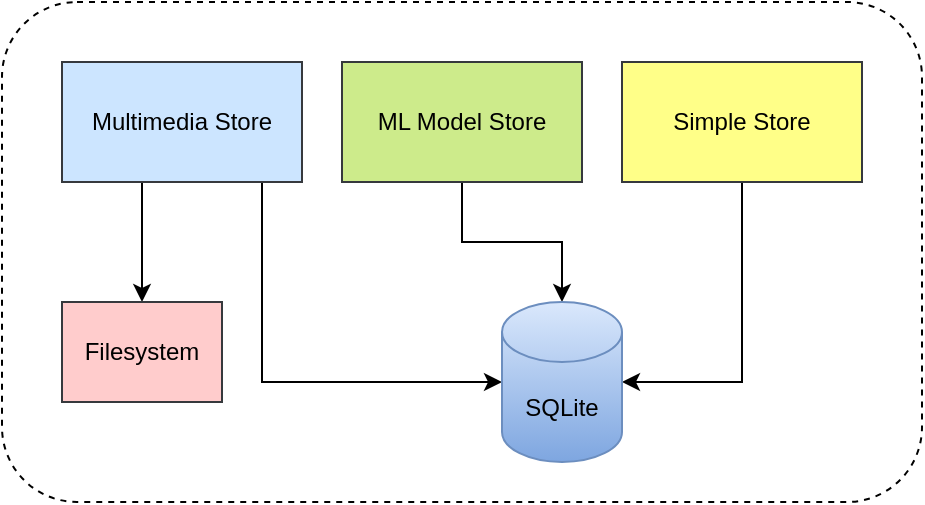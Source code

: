 <mxfile>
    <diagram id="RBL7ahtTK5OFCMiRZrs7" name="components">
        <mxGraphModel dx="1344" dy="636" grid="1" gridSize="10" guides="1" tooltips="1" connect="1" arrows="1" fold="1" page="1" pageScale="1" pageWidth="850" pageHeight="1100" math="0" shadow="0">
            <root>
                <mxCell id="0"/>
                <mxCell id="1" parent="0"/>
                <mxCell id="16" value="" style="rounded=1;whiteSpace=wrap;html=1;fillColor=none;dashed=1;" parent="1" vertex="1">
                    <mxGeometry x="130" y="170" width="460" height="250" as="geometry"/>
                </mxCell>
                <mxCell id="10" style="edgeStyle=orthogonalEdgeStyle;rounded=0;orthogonalLoop=1;jettySize=auto;html=1;entryX=0;entryY=0.5;entryDx=0;entryDy=0;entryPerimeter=0;" parent="1" source="2" target="5" edge="1">
                    <mxGeometry relative="1" as="geometry">
                        <Array as="points">
                            <mxPoint x="260" y="360"/>
                        </Array>
                    </mxGeometry>
                </mxCell>
                <mxCell id="15" style="edgeStyle=orthogonalEdgeStyle;rounded=0;orthogonalLoop=1;jettySize=auto;html=1;entryX=0.5;entryY=0;entryDx=0;entryDy=0;" parent="1" source="2" target="13" edge="1">
                    <mxGeometry relative="1" as="geometry">
                        <Array as="points">
                            <mxPoint x="200" y="270"/>
                            <mxPoint x="200" y="270"/>
                        </Array>
                    </mxGeometry>
                </mxCell>
                <mxCell id="2" value="&lt;font color=&quot;#000000&quot;&gt;Multimedia Store&lt;/font&gt;" style="rounded=0;whiteSpace=wrap;html=1;fillColor=#cce5ff;strokeColor=#36393d;" parent="1" vertex="1">
                    <mxGeometry x="160" y="200" width="120" height="60" as="geometry"/>
                </mxCell>
                <mxCell id="8" style="edgeStyle=orthogonalEdgeStyle;rounded=0;orthogonalLoop=1;jettySize=auto;html=1;" parent="1" source="3" target="5" edge="1">
                    <mxGeometry relative="1" as="geometry"/>
                </mxCell>
                <mxCell id="3" value="&lt;font color=&quot;#000000&quot;&gt;ML Model Store&lt;/font&gt;" style="rounded=0;whiteSpace=wrap;html=1;fillColor=#cdeb8b;strokeColor=#36393d;" parent="1" vertex="1">
                    <mxGeometry x="300" y="200" width="120" height="60" as="geometry"/>
                </mxCell>
                <mxCell id="9" style="edgeStyle=orthogonalEdgeStyle;rounded=0;orthogonalLoop=1;jettySize=auto;html=1;entryX=1;entryY=0.5;entryDx=0;entryDy=0;entryPerimeter=0;" parent="1" source="4" target="5" edge="1">
                    <mxGeometry relative="1" as="geometry">
                        <Array as="points">
                            <mxPoint x="500" y="360"/>
                        </Array>
                    </mxGeometry>
                </mxCell>
                <mxCell id="4" value="&lt;font color=&quot;#000000&quot;&gt;Simple Store&lt;/font&gt;" style="rounded=0;whiteSpace=wrap;html=1;fillColor=#ffff88;strokeColor=#36393d;" parent="1" vertex="1">
                    <mxGeometry x="440" y="200" width="120" height="60" as="geometry"/>
                </mxCell>
                <mxCell id="5" value="&lt;font color=&quot;#000000&quot;&gt;SQLite&lt;/font&gt;" style="shape=cylinder3;whiteSpace=wrap;html=1;boundedLbl=1;backgroundOutline=1;size=15;gradientColor=#7ea6e0;fillColor=#dae8fc;strokeColor=#6c8ebf;" parent="1" vertex="1">
                    <mxGeometry x="380" y="320" width="60" height="80" as="geometry"/>
                </mxCell>
                <mxCell id="13" value="&lt;font color=&quot;#000000&quot;&gt;Filesystem&lt;/font&gt;" style="rounded=0;whiteSpace=wrap;html=1;fillColor=#ffcccc;strokeColor=#36393d;" parent="1" vertex="1">
                    <mxGeometry x="160" y="320" width="80" height="50" as="geometry"/>
                </mxCell>
            </root>
        </mxGraphModel>
    </diagram>
    <diagram id="eNiM2fhLtUcQI9xbktyq" name="directory">
        <mxGraphModel dx="1344" dy="636" grid="1" gridSize="10" guides="1" tooltips="1" connect="1" arrows="1" fold="1" page="1" pageScale="1" pageWidth="850" pageHeight="1100" math="0" shadow="0">
            <root>
                <mxCell id="2groxXXuJNxLNuPJC8Hw-0"/>
                <mxCell id="2groxXXuJNxLNuPJC8Hw-1" parent="2groxXXuJNxLNuPJC8Hw-0"/>
                <mxCell id="mBDDNl0JVa24X_oHit94-0" value="" style="rounded=0;whiteSpace=wrap;html=1;fillColor=none;" parent="2groxXXuJNxLNuPJC8Hw-1" vertex="1">
                    <mxGeometry x="120" y="260" width="260" height="80" as="geometry"/>
                </mxCell>
                <mxCell id="mBDDNl0JVa24X_oHit94-14" value="" style="shape=table;html=1;whiteSpace=wrap;startSize=0;container=1;collapsible=0;childLayout=tableLayout;fillColor=#ffff88;strokeColor=#36393d;" parent="2groxXXuJNxLNuPJC8Hw-1" vertex="1">
                    <mxGeometry x="400" y="120" width="120" height="80" as="geometry"/>
                </mxCell>
                <mxCell id="mBDDNl0JVa24X_oHit94-15" value="" style="shape=partialRectangle;html=1;whiteSpace=wrap;collapsible=0;dropTarget=0;pointerEvents=0;fillColor=none;top=0;left=0;bottom=0;right=0;points=[[0,0.5],[1,0.5]];portConstraint=eastwest;" parent="mBDDNl0JVa24X_oHit94-14" vertex="1">
                    <mxGeometry width="120" height="29" as="geometry"/>
                </mxCell>
                <mxCell id="mBDDNl0JVa24X_oHit94-16" value="" style="shape=partialRectangle;html=1;whiteSpace=wrap;connectable=0;fillColor=none;top=0;left=0;bottom=0;right=0;overflow=hidden;" parent="mBDDNl0JVa24X_oHit94-15" vertex="1">
                    <mxGeometry width="40" height="29" as="geometry"/>
                </mxCell>
                <mxCell id="mBDDNl0JVa24X_oHit94-17" value="" style="shape=partialRectangle;html=1;whiteSpace=wrap;connectable=0;fillColor=none;top=0;left=0;bottom=0;right=0;overflow=hidden;" parent="mBDDNl0JVa24X_oHit94-15" vertex="1">
                    <mxGeometry x="40" width="40" height="29" as="geometry"/>
                </mxCell>
                <mxCell id="mBDDNl0JVa24X_oHit94-18" value="" style="shape=partialRectangle;html=1;whiteSpace=wrap;connectable=0;fillColor=none;top=0;left=0;bottom=0;right=0;overflow=hidden;" parent="mBDDNl0JVa24X_oHit94-15" vertex="1">
                    <mxGeometry x="80" width="40" height="29" as="geometry"/>
                </mxCell>
                <mxCell id="mBDDNl0JVa24X_oHit94-19" value="" style="shape=partialRectangle;html=1;whiteSpace=wrap;collapsible=0;dropTarget=0;pointerEvents=0;fillColor=none;top=0;left=0;bottom=0;right=0;points=[[0,0.5],[1,0.5]];portConstraint=eastwest;" parent="mBDDNl0JVa24X_oHit94-14" vertex="1">
                    <mxGeometry y="29" width="120" height="25" as="geometry"/>
                </mxCell>
                <mxCell id="mBDDNl0JVa24X_oHit94-20" value="" style="shape=partialRectangle;html=1;whiteSpace=wrap;connectable=0;fillColor=none;top=0;left=0;bottom=0;right=0;overflow=hidden;" parent="mBDDNl0JVa24X_oHit94-19" vertex="1">
                    <mxGeometry width="40" height="25" as="geometry"/>
                </mxCell>
                <mxCell id="mBDDNl0JVa24X_oHit94-21" value="" style="shape=partialRectangle;html=1;whiteSpace=wrap;connectable=0;fillColor=none;top=0;left=0;bottom=0;right=0;overflow=hidden;" parent="mBDDNl0JVa24X_oHit94-19" vertex="1">
                    <mxGeometry x="40" width="40" height="25" as="geometry"/>
                </mxCell>
                <mxCell id="mBDDNl0JVa24X_oHit94-22" value="" style="shape=partialRectangle;html=1;whiteSpace=wrap;connectable=0;fillColor=none;top=0;left=0;bottom=0;right=0;overflow=hidden;" parent="mBDDNl0JVa24X_oHit94-19" vertex="1">
                    <mxGeometry x="80" width="40" height="25" as="geometry"/>
                </mxCell>
                <mxCell id="mBDDNl0JVa24X_oHit94-23" value="" style="shape=partialRectangle;html=1;whiteSpace=wrap;collapsible=0;dropTarget=0;pointerEvents=0;fillColor=none;top=0;left=0;bottom=0;right=0;points=[[0,0.5],[1,0.5]];portConstraint=eastwest;" parent="mBDDNl0JVa24X_oHit94-14" vertex="1">
                    <mxGeometry y="54" width="120" height="26" as="geometry"/>
                </mxCell>
                <mxCell id="mBDDNl0JVa24X_oHit94-24" value="" style="shape=partialRectangle;html=1;whiteSpace=wrap;connectable=0;fillColor=none;top=0;left=0;bottom=0;right=0;overflow=hidden;" parent="mBDDNl0JVa24X_oHit94-23" vertex="1">
                    <mxGeometry width="40" height="26" as="geometry"/>
                </mxCell>
                <mxCell id="mBDDNl0JVa24X_oHit94-25" value="" style="shape=partialRectangle;html=1;whiteSpace=wrap;connectable=0;fillColor=none;top=0;left=0;bottom=0;right=0;overflow=hidden;" parent="mBDDNl0JVa24X_oHit94-23" vertex="1">
                    <mxGeometry x="40" width="40" height="26" as="geometry"/>
                </mxCell>
                <mxCell id="mBDDNl0JVa24X_oHit94-26" value="" style="shape=partialRectangle;html=1;whiteSpace=wrap;connectable=0;fillColor=none;top=0;left=0;bottom=0;right=0;overflow=hidden;" parent="mBDDNl0JVa24X_oHit94-23" vertex="1">
                    <mxGeometry x="80" width="40" height="26" as="geometry"/>
                </mxCell>
                <mxCell id="t_twymNoIQDlfVmG9XOC-0" value="multimedia" style="shape=table;startSize=30;container=1;collapsible=0;childLayout=tableLayout;fontStyle=1;align=center;" parent="2groxXXuJNxLNuPJC8Hw-1" vertex="1">
                    <mxGeometry x="240" y="130" width="120" height="80" as="geometry"/>
                </mxCell>
                <mxCell id="t_twymNoIQDlfVmG9XOC-1" value="" style="shape=partialRectangle;html=1;whiteSpace=wrap;collapsible=0;dropTarget=0;pointerEvents=0;fillColor=none;top=0;left=0;bottom=0;right=0;points=[[0,0.5],[1,0.5]];portConstraint=eastwest;" parent="t_twymNoIQDlfVmG9XOC-0" vertex="1">
                    <mxGeometry y="30" width="120" height="17" as="geometry"/>
                </mxCell>
                <mxCell id="t_twymNoIQDlfVmG9XOC-2" value="" style="shape=partialRectangle;html=1;whiteSpace=wrap;connectable=0;fillColor=none;top=0;left=0;bottom=0;right=0;overflow=hidden;" parent="t_twymNoIQDlfVmG9XOC-1" vertex="1">
                    <mxGeometry width="40" height="17" as="geometry"/>
                </mxCell>
                <mxCell id="t_twymNoIQDlfVmG9XOC-3" value="" style="shape=partialRectangle;html=1;whiteSpace=wrap;connectable=0;fillColor=none;top=0;left=0;bottom=0;right=0;overflow=hidden;" parent="t_twymNoIQDlfVmG9XOC-1" vertex="1">
                    <mxGeometry x="40" width="40" height="17" as="geometry"/>
                </mxCell>
                <mxCell id="t_twymNoIQDlfVmG9XOC-4" value="" style="shape=partialRectangle;html=1;whiteSpace=wrap;connectable=0;fillColor=none;top=0;left=0;bottom=0;right=0;overflow=hidden;" parent="t_twymNoIQDlfVmG9XOC-1" vertex="1">
                    <mxGeometry x="80" width="40" height="17" as="geometry"/>
                </mxCell>
                <mxCell id="t_twymNoIQDlfVmG9XOC-5" value="" style="shape=partialRectangle;html=1;whiteSpace=wrap;collapsible=0;dropTarget=0;pointerEvents=0;fillColor=none;top=0;left=0;bottom=0;right=0;points=[[0,0.5],[1,0.5]];portConstraint=eastwest;" parent="t_twymNoIQDlfVmG9XOC-0" vertex="1">
                    <mxGeometry y="47" width="120" height="16" as="geometry"/>
                </mxCell>
                <mxCell id="t_twymNoIQDlfVmG9XOC-6" value="" style="shape=partialRectangle;html=1;whiteSpace=wrap;connectable=0;fillColor=none;top=0;left=0;bottom=0;right=0;overflow=hidden;" parent="t_twymNoIQDlfVmG9XOC-5" vertex="1">
                    <mxGeometry width="40" height="16" as="geometry"/>
                </mxCell>
                <mxCell id="t_twymNoIQDlfVmG9XOC-7" value="" style="shape=partialRectangle;html=1;whiteSpace=wrap;connectable=0;fillColor=none;top=0;left=0;bottom=0;right=0;overflow=hidden;" parent="t_twymNoIQDlfVmG9XOC-5" vertex="1">
                    <mxGeometry x="40" width="40" height="16" as="geometry"/>
                </mxCell>
                <mxCell id="t_twymNoIQDlfVmG9XOC-8" value="" style="shape=partialRectangle;html=1;whiteSpace=wrap;connectable=0;fillColor=none;top=0;left=0;bottom=0;right=0;overflow=hidden;" parent="t_twymNoIQDlfVmG9XOC-5" vertex="1">
                    <mxGeometry x="80" width="40" height="16" as="geometry"/>
                </mxCell>
                <mxCell id="t_twymNoIQDlfVmG9XOC-9" value="" style="shape=partialRectangle;html=1;whiteSpace=wrap;collapsible=0;dropTarget=0;pointerEvents=0;fillColor=none;top=0;left=0;bottom=0;right=0;points=[[0,0.5],[1,0.5]];portConstraint=eastwest;" parent="t_twymNoIQDlfVmG9XOC-0" vertex="1">
                    <mxGeometry y="63" width="120" height="17" as="geometry"/>
                </mxCell>
                <mxCell id="t_twymNoIQDlfVmG9XOC-10" value="" style="shape=partialRectangle;html=1;whiteSpace=wrap;connectable=0;fillColor=none;top=0;left=0;bottom=0;right=0;overflow=hidden;" parent="t_twymNoIQDlfVmG9XOC-9" vertex="1">
                    <mxGeometry width="40" height="17" as="geometry"/>
                </mxCell>
                <mxCell id="t_twymNoIQDlfVmG9XOC-11" value="" style="shape=partialRectangle;html=1;whiteSpace=wrap;connectable=0;fillColor=none;top=0;left=0;bottom=0;right=0;overflow=hidden;" parent="t_twymNoIQDlfVmG9XOC-9" vertex="1">
                    <mxGeometry x="40" width="40" height="17" as="geometry"/>
                </mxCell>
                <mxCell id="t_twymNoIQDlfVmG9XOC-12" value="" style="shape=partialRectangle;html=1;whiteSpace=wrap;connectable=0;fillColor=none;top=0;left=0;bottom=0;right=0;overflow=hidden;" parent="t_twymNoIQDlfVmG9XOC-9" vertex="1">
                    <mxGeometry x="80" width="40" height="17" as="geometry"/>
                </mxCell>
                <mxCell id="1OA0wnU5dUUXoFRKWtQB-0" value="" style="shape=table;html=1;whiteSpace=wrap;startSize=0;container=1;collapsible=0;childLayout=tableLayout;fillColor=#cdeb8b;strokeColor=#36393d;" parent="2groxXXuJNxLNuPJC8Hw-1" vertex="1">
                    <mxGeometry x="420" y="130" width="120" height="80" as="geometry"/>
                </mxCell>
                <mxCell id="1OA0wnU5dUUXoFRKWtQB-1" value="" style="shape=partialRectangle;html=1;whiteSpace=wrap;collapsible=0;dropTarget=0;pointerEvents=0;fillColor=none;top=0;left=0;bottom=0;right=0;points=[[0,0.5],[1,0.5]];portConstraint=eastwest;" parent="1OA0wnU5dUUXoFRKWtQB-0" vertex="1">
                    <mxGeometry width="120" height="29" as="geometry"/>
                </mxCell>
                <mxCell id="1OA0wnU5dUUXoFRKWtQB-2" value="" style="shape=partialRectangle;html=1;whiteSpace=wrap;connectable=0;fillColor=none;top=0;left=0;bottom=0;right=0;overflow=hidden;" parent="1OA0wnU5dUUXoFRKWtQB-1" vertex="1">
                    <mxGeometry width="40" height="29" as="geometry"/>
                </mxCell>
                <mxCell id="1OA0wnU5dUUXoFRKWtQB-3" value="" style="shape=partialRectangle;html=1;whiteSpace=wrap;connectable=0;fillColor=none;top=0;left=0;bottom=0;right=0;overflow=hidden;" parent="1OA0wnU5dUUXoFRKWtQB-1" vertex="1">
                    <mxGeometry x="40" width="40" height="29" as="geometry"/>
                </mxCell>
                <mxCell id="1OA0wnU5dUUXoFRKWtQB-4" value="" style="shape=partialRectangle;html=1;whiteSpace=wrap;connectable=0;fillColor=none;top=0;left=0;bottom=0;right=0;overflow=hidden;" parent="1OA0wnU5dUUXoFRKWtQB-1" vertex="1">
                    <mxGeometry x="80" width="40" height="29" as="geometry"/>
                </mxCell>
                <mxCell id="1OA0wnU5dUUXoFRKWtQB-5" value="" style="shape=partialRectangle;html=1;whiteSpace=wrap;collapsible=0;dropTarget=0;pointerEvents=0;fillColor=none;top=0;left=0;bottom=0;right=0;points=[[0,0.5],[1,0.5]];portConstraint=eastwest;" parent="1OA0wnU5dUUXoFRKWtQB-0" vertex="1">
                    <mxGeometry y="29" width="120" height="25" as="geometry"/>
                </mxCell>
                <mxCell id="1OA0wnU5dUUXoFRKWtQB-6" value="" style="shape=partialRectangle;html=1;whiteSpace=wrap;connectable=0;fillColor=none;top=0;left=0;bottom=0;right=0;overflow=hidden;" parent="1OA0wnU5dUUXoFRKWtQB-5" vertex="1">
                    <mxGeometry width="40" height="25" as="geometry"/>
                </mxCell>
                <mxCell id="1OA0wnU5dUUXoFRKWtQB-7" value="" style="shape=partialRectangle;html=1;whiteSpace=wrap;connectable=0;fillColor=none;top=0;left=0;bottom=0;right=0;overflow=hidden;" parent="1OA0wnU5dUUXoFRKWtQB-5" vertex="1">
                    <mxGeometry x="40" width="40" height="25" as="geometry"/>
                </mxCell>
                <mxCell id="1OA0wnU5dUUXoFRKWtQB-8" value="" style="shape=partialRectangle;html=1;whiteSpace=wrap;connectable=0;fillColor=none;top=0;left=0;bottom=0;right=0;overflow=hidden;" parent="1OA0wnU5dUUXoFRKWtQB-5" vertex="1">
                    <mxGeometry x="80" width="40" height="25" as="geometry"/>
                </mxCell>
                <mxCell id="1OA0wnU5dUUXoFRKWtQB-9" value="" style="shape=partialRectangle;html=1;whiteSpace=wrap;collapsible=0;dropTarget=0;pointerEvents=0;fillColor=none;top=0;left=0;bottom=0;right=0;points=[[0,0.5],[1,0.5]];portConstraint=eastwest;" parent="1OA0wnU5dUUXoFRKWtQB-0" vertex="1">
                    <mxGeometry y="54" width="120" height="26" as="geometry"/>
                </mxCell>
                <mxCell id="1OA0wnU5dUUXoFRKWtQB-10" value="" style="shape=partialRectangle;html=1;whiteSpace=wrap;connectable=0;fillColor=none;top=0;left=0;bottom=0;right=0;overflow=hidden;" parent="1OA0wnU5dUUXoFRKWtQB-9" vertex="1">
                    <mxGeometry width="40" height="26" as="geometry"/>
                </mxCell>
                <mxCell id="1OA0wnU5dUUXoFRKWtQB-11" value="" style="shape=partialRectangle;html=1;whiteSpace=wrap;connectable=0;fillColor=none;top=0;left=0;bottom=0;right=0;overflow=hidden;" parent="1OA0wnU5dUUXoFRKWtQB-9" vertex="1">
                    <mxGeometry x="40" width="40" height="26" as="geometry"/>
                </mxCell>
                <mxCell id="1OA0wnU5dUUXoFRKWtQB-12" value="" style="shape=partialRectangle;html=1;whiteSpace=wrap;connectable=0;fillColor=none;top=0;left=0;bottom=0;right=0;overflow=hidden;" parent="1OA0wnU5dUUXoFRKWtQB-9" vertex="1">
                    <mxGeometry x="80" width="40" height="26" as="geometry"/>
                </mxCell>
                <mxCell id="1OA0wnU5dUUXoFRKWtQB-13" value="" style="shape=table;html=1;whiteSpace=wrap;startSize=0;container=1;collapsible=0;childLayout=tableLayout;fillColor=#cce5ff;strokeColor=#36393d;" parent="2groxXXuJNxLNuPJC8Hw-1" vertex="1">
                    <mxGeometry x="440" y="140" width="120" height="80" as="geometry"/>
                </mxCell>
                <mxCell id="1OA0wnU5dUUXoFRKWtQB-14" value="" style="shape=partialRectangle;html=1;whiteSpace=wrap;collapsible=0;dropTarget=0;pointerEvents=0;fillColor=none;top=0;left=0;bottom=0;right=0;points=[[0,0.5],[1,0.5]];portConstraint=eastwest;" parent="1OA0wnU5dUUXoFRKWtQB-13" vertex="1">
                    <mxGeometry width="120" height="29" as="geometry"/>
                </mxCell>
                <mxCell id="1OA0wnU5dUUXoFRKWtQB-15" value="" style="shape=partialRectangle;html=1;whiteSpace=wrap;connectable=0;fillColor=none;top=0;left=0;bottom=0;right=0;overflow=hidden;" parent="1OA0wnU5dUUXoFRKWtQB-14" vertex="1">
                    <mxGeometry width="40" height="29" as="geometry"/>
                </mxCell>
                <mxCell id="1OA0wnU5dUUXoFRKWtQB-16" value="" style="shape=partialRectangle;html=1;whiteSpace=wrap;connectable=0;fillColor=none;top=0;left=0;bottom=0;right=0;overflow=hidden;" parent="1OA0wnU5dUUXoFRKWtQB-14" vertex="1">
                    <mxGeometry x="40" width="40" height="29" as="geometry"/>
                </mxCell>
                <mxCell id="1OA0wnU5dUUXoFRKWtQB-17" value="" style="shape=partialRectangle;html=1;whiteSpace=wrap;connectable=0;fillColor=none;top=0;left=0;bottom=0;right=0;overflow=hidden;" parent="1OA0wnU5dUUXoFRKWtQB-14" vertex="1">
                    <mxGeometry x="80" width="40" height="29" as="geometry"/>
                </mxCell>
                <mxCell id="1OA0wnU5dUUXoFRKWtQB-18" value="" style="shape=partialRectangle;html=1;whiteSpace=wrap;collapsible=0;dropTarget=0;pointerEvents=0;fillColor=none;top=0;left=0;bottom=0;right=0;points=[[0,0.5],[1,0.5]];portConstraint=eastwest;" parent="1OA0wnU5dUUXoFRKWtQB-13" vertex="1">
                    <mxGeometry y="29" width="120" height="25" as="geometry"/>
                </mxCell>
                <mxCell id="1OA0wnU5dUUXoFRKWtQB-19" value="" style="shape=partialRectangle;html=1;whiteSpace=wrap;connectable=0;fillColor=none;top=0;left=0;bottom=0;right=0;overflow=hidden;" parent="1OA0wnU5dUUXoFRKWtQB-18" vertex="1">
                    <mxGeometry width="40" height="25" as="geometry"/>
                </mxCell>
                <mxCell id="1OA0wnU5dUUXoFRKWtQB-20" value="" style="shape=partialRectangle;html=1;whiteSpace=wrap;connectable=0;fillColor=none;top=0;left=0;bottom=0;right=0;overflow=hidden;" parent="1OA0wnU5dUUXoFRKWtQB-18" vertex="1">
                    <mxGeometry x="40" width="40" height="25" as="geometry"/>
                </mxCell>
                <mxCell id="1OA0wnU5dUUXoFRKWtQB-21" value="" style="shape=partialRectangle;html=1;whiteSpace=wrap;connectable=0;fillColor=none;top=0;left=0;bottom=0;right=0;overflow=hidden;" parent="1OA0wnU5dUUXoFRKWtQB-18" vertex="1">
                    <mxGeometry x="80" width="40" height="25" as="geometry"/>
                </mxCell>
                <mxCell id="1OA0wnU5dUUXoFRKWtQB-22" value="" style="shape=partialRectangle;html=1;whiteSpace=wrap;collapsible=0;dropTarget=0;pointerEvents=0;fillColor=none;top=0;left=0;bottom=0;right=0;points=[[0,0.5],[1,0.5]];portConstraint=eastwest;" parent="1OA0wnU5dUUXoFRKWtQB-13" vertex="1">
                    <mxGeometry y="54" width="120" height="26" as="geometry"/>
                </mxCell>
                <mxCell id="1OA0wnU5dUUXoFRKWtQB-23" value="" style="shape=partialRectangle;html=1;whiteSpace=wrap;connectable=0;fillColor=none;top=0;left=0;bottom=0;right=0;overflow=hidden;" parent="1OA0wnU5dUUXoFRKWtQB-22" vertex="1">
                    <mxGeometry width="40" height="26" as="geometry"/>
                </mxCell>
                <mxCell id="1OA0wnU5dUUXoFRKWtQB-24" value="" style="shape=partialRectangle;html=1;whiteSpace=wrap;connectable=0;fillColor=none;top=0;left=0;bottom=0;right=0;overflow=hidden;" parent="1OA0wnU5dUUXoFRKWtQB-22" vertex="1">
                    <mxGeometry x="40" width="40" height="26" as="geometry"/>
                </mxCell>
                <mxCell id="1OA0wnU5dUUXoFRKWtQB-25" value="" style="shape=partialRectangle;html=1;whiteSpace=wrap;connectable=0;fillColor=none;top=0;left=0;bottom=0;right=0;overflow=hidden;" parent="1OA0wnU5dUUXoFRKWtQB-22" vertex="1">
                    <mxGeometry x="80" width="40" height="26" as="geometry"/>
                </mxCell>
                <mxCell id="1OA0wnU5dUUXoFRKWtQB-26" value="SQLite Database" style="aspect=fixed;perimeter=ellipsePerimeter;html=1;align=center;shadow=0;dashed=0;spacingTop=3;image;image=img/lib/active_directory/database.svg;" parent="2groxXXuJNxLNuPJC8Hw-1" vertex="1">
                    <mxGeometry x="420" y="250" width="50" height="37" as="geometry"/>
                </mxCell>
                <mxCell id="1OA0wnU5dUUXoFRKWtQB-27" value="Video" style="html=1;strokeColor=none;fillColor=#0079D6;labelPosition=center;verticalLabelPosition=middle;verticalAlign=top;align=center;fontSize=12;outlineConnect=0;spacingTop=-6;fontColor=#FFFFFF;shape=mxgraph.sitemap.video;" parent="2groxXXuJNxLNuPJC8Hw-1" vertex="1">
                    <mxGeometry x="130" y="270" width="80" height="60" as="geometry"/>
                </mxCell>
                <mxCell id="1OA0wnU5dUUXoFRKWtQB-29" value="Audio" style="html=1;strokeColor=none;fillColor=#0079D6;labelPosition=center;verticalLabelPosition=middle;verticalAlign=top;align=center;fontSize=12;outlineConnect=0;spacingTop=-6;fontColor=#FFFFFF;shape=mxgraph.sitemap.audio;" parent="2groxXXuJNxLNuPJC8Hw-1" vertex="1">
                    <mxGeometry x="220" y="270" width="80" height="60" as="geometry"/>
                </mxCell>
                <mxCell id="1OA0wnU5dUUXoFRKWtQB-30" value="" style="outlineConnect=0;fontColor=#232F3E;gradientColor=none;fillColor=#D05C17;strokeColor=none;dashed=0;verticalLabelPosition=bottom;verticalAlign=top;align=center;html=1;fontSize=12;fontStyle=0;aspect=fixed;pointerEvents=1;shape=mxgraph.aws4.container_registry_image;" parent="2groxXXuJNxLNuPJC8Hw-1" vertex="1">
                    <mxGeometry x="310" y="270" width="60" height="60" as="geometry"/>
                </mxCell>
                <mxCell id="1OA0wnU5dUUXoFRKWtQB-31" value="" style="endArrow=none;html=1;exitX=0.029;exitY=0.005;exitDx=0;exitDy=0;exitPerimeter=0;" parent="2groxXXuJNxLNuPJC8Hw-1" source="mBDDNl0JVa24X_oHit94-0" edge="1">
                    <mxGeometry width="50" height="50" relative="1" as="geometry">
                        <mxPoint x="100" y="230" as="sourcePoint"/>
                        <mxPoint x="263" y="210" as="targetPoint"/>
                    </mxGeometry>
                </mxCell>
                <mxCell id="1OA0wnU5dUUXoFRKWtQB-32" value="" style="endArrow=none;html=1;entryX=0.825;entryY=0.983;entryDx=0;entryDy=0;entryPerimeter=0;exitX=0.939;exitY=0.013;exitDx=0;exitDy=0;exitPerimeter=0;" parent="2groxXXuJNxLNuPJC8Hw-1" source="mBDDNl0JVa24X_oHit94-0" target="t_twymNoIQDlfVmG9XOC-9" edge="1">
                    <mxGeometry width="50" height="50" relative="1" as="geometry">
                        <mxPoint x="70" y="270" as="sourcePoint"/>
                        <mxPoint x="120" y="220" as="targetPoint"/>
                    </mxGeometry>
                </mxCell>
                <mxCell id="1OA0wnU5dUUXoFRKWtQB-34" value="" style="shape=curlyBracket;whiteSpace=wrap;html=1;rounded=1;fillColor=none;rotation=-90;size=0.5;" parent="2groxXXuJNxLNuPJC8Hw-1" vertex="1">
                    <mxGeometry x="400" y="110" width="20" height="260" as="geometry"/>
                </mxCell>
            </root>
        </mxGraphModel>
    </diagram>
</mxfile>
